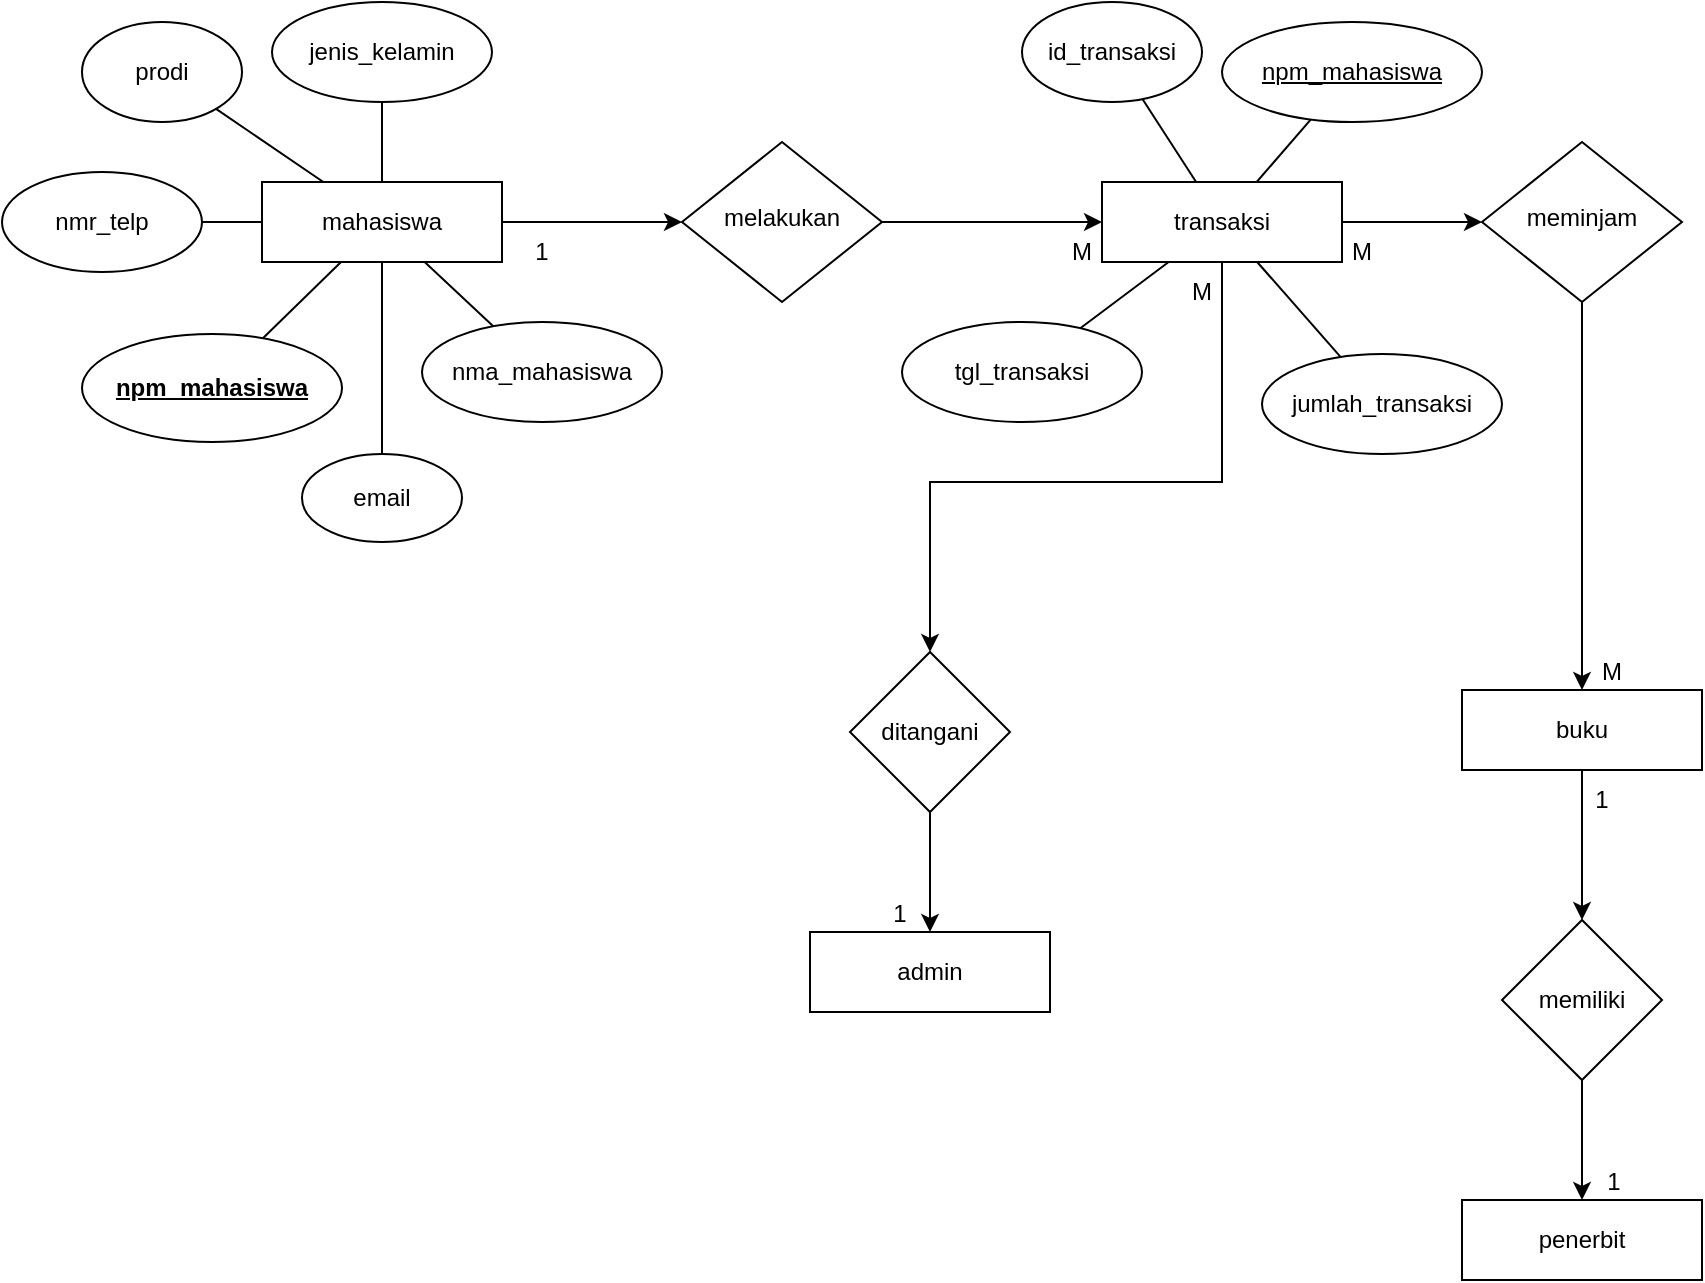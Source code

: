 <mxfile version="21.5.2" type="github">
  <diagram id="C5RBs43oDa-KdzZeNtuy" name="Page-1">
    <mxGraphModel dx="1927" dy="575" grid="1" gridSize="10" guides="1" tooltips="1" connect="1" arrows="1" fold="1" page="1" pageScale="1" pageWidth="827" pageHeight="1169" math="0" shadow="0">
      <root>
        <mxCell id="WIyWlLk6GJQsqaUBKTNV-0" />
        <mxCell id="WIyWlLk6GJQsqaUBKTNV-1" parent="WIyWlLk6GJQsqaUBKTNV-0" />
        <mxCell id="8coFRG28sYYlV24P8kFo-3" value="" style="edgeStyle=orthogonalEdgeStyle;rounded=0;orthogonalLoop=1;jettySize=auto;html=1;entryX=0;entryY=0.5;entryDx=0;entryDy=0;" edge="1" parent="WIyWlLk6GJQsqaUBKTNV-1" source="WIyWlLk6GJQsqaUBKTNV-3" target="WIyWlLk6GJQsqaUBKTNV-6">
          <mxGeometry relative="1" as="geometry">
            <mxPoint x="190" y="190" as="targetPoint" />
          </mxGeometry>
        </mxCell>
        <mxCell id="8coFRG28sYYlV24P8kFo-30" value="" style="rounded=0;orthogonalLoop=1;jettySize=auto;html=1;endArrow=none;endFill=0;" edge="1" parent="WIyWlLk6GJQsqaUBKTNV-1" source="WIyWlLk6GJQsqaUBKTNV-3" target="8coFRG28sYYlV24P8kFo-29">
          <mxGeometry relative="1" as="geometry" />
        </mxCell>
        <mxCell id="8coFRG28sYYlV24P8kFo-34" value="" style="rounded=0;orthogonalLoop=1;jettySize=auto;html=1;endArrow=none;endFill=0;" edge="1" parent="WIyWlLk6GJQsqaUBKTNV-1" source="WIyWlLk6GJQsqaUBKTNV-3" target="8coFRG28sYYlV24P8kFo-33">
          <mxGeometry relative="1" as="geometry" />
        </mxCell>
        <mxCell id="8coFRG28sYYlV24P8kFo-36" value="" style="rounded=0;orthogonalLoop=1;jettySize=auto;html=1;endArrow=none;endFill=0;" edge="1" parent="WIyWlLk6GJQsqaUBKTNV-1" source="WIyWlLk6GJQsqaUBKTNV-3" target="8coFRG28sYYlV24P8kFo-35">
          <mxGeometry relative="1" as="geometry" />
        </mxCell>
        <mxCell id="8coFRG28sYYlV24P8kFo-38" value="" style="rounded=0;orthogonalLoop=1;jettySize=auto;html=1;endArrow=none;endFill=0;" edge="1" parent="WIyWlLk6GJQsqaUBKTNV-1" source="WIyWlLk6GJQsqaUBKTNV-3" target="8coFRG28sYYlV24P8kFo-37">
          <mxGeometry relative="1" as="geometry" />
        </mxCell>
        <mxCell id="8coFRG28sYYlV24P8kFo-40" value="" style="edgeStyle=orthogonalEdgeStyle;rounded=0;orthogonalLoop=1;jettySize=auto;html=1;endArrow=none;endFill=0;" edge="1" parent="WIyWlLk6GJQsqaUBKTNV-1" source="WIyWlLk6GJQsqaUBKTNV-3" target="8coFRG28sYYlV24P8kFo-39">
          <mxGeometry relative="1" as="geometry" />
        </mxCell>
        <mxCell id="8coFRG28sYYlV24P8kFo-43" value="" style="rounded=0;orthogonalLoop=1;jettySize=auto;html=1;endArrow=none;endFill=0;" edge="1" parent="WIyWlLk6GJQsqaUBKTNV-1" source="WIyWlLk6GJQsqaUBKTNV-3" target="8coFRG28sYYlV24P8kFo-42">
          <mxGeometry relative="1" as="geometry" />
        </mxCell>
        <mxCell id="WIyWlLk6GJQsqaUBKTNV-3" value="mahasiswa" style="rounded=1;whiteSpace=wrap;html=1;fontSize=12;glass=0;strokeWidth=1;shadow=0;arcSize=0;" parent="WIyWlLk6GJQsqaUBKTNV-1" vertex="1">
          <mxGeometry x="20" y="170" width="120" height="40" as="geometry" />
        </mxCell>
        <mxCell id="8coFRG28sYYlV24P8kFo-2" value="" style="edgeStyle=orthogonalEdgeStyle;rounded=0;orthogonalLoop=1;jettySize=auto;html=1;" edge="1" parent="WIyWlLk6GJQsqaUBKTNV-1" source="WIyWlLk6GJQsqaUBKTNV-6" target="WIyWlLk6GJQsqaUBKTNV-7">
          <mxGeometry relative="1" as="geometry" />
        </mxCell>
        <mxCell id="WIyWlLk6GJQsqaUBKTNV-6" value="melakukan" style="rhombus;whiteSpace=wrap;html=1;shadow=0;fontFamily=Helvetica;fontSize=12;align=center;strokeWidth=1;spacing=6;spacingTop=-4;" parent="WIyWlLk6GJQsqaUBKTNV-1" vertex="1">
          <mxGeometry x="230" y="150" width="100" height="80" as="geometry" />
        </mxCell>
        <mxCell id="8coFRG28sYYlV24P8kFo-1" value="" style="edgeStyle=orthogonalEdgeStyle;rounded=0;orthogonalLoop=1;jettySize=auto;html=1;" edge="1" parent="WIyWlLk6GJQsqaUBKTNV-1" source="WIyWlLk6GJQsqaUBKTNV-7" target="WIyWlLk6GJQsqaUBKTNV-10">
          <mxGeometry relative="1" as="geometry" />
        </mxCell>
        <mxCell id="8coFRG28sYYlV24P8kFo-45" value="" style="rounded=0;orthogonalLoop=1;jettySize=auto;html=1;endArrow=none;endFill=0;" edge="1" parent="WIyWlLk6GJQsqaUBKTNV-1" source="WIyWlLk6GJQsqaUBKTNV-7" target="8coFRG28sYYlV24P8kFo-44">
          <mxGeometry relative="1" as="geometry" />
        </mxCell>
        <mxCell id="8coFRG28sYYlV24P8kFo-48" value="" style="rounded=0;orthogonalLoop=1;jettySize=auto;html=1;endArrow=none;endFill=0;" edge="1" parent="WIyWlLk6GJQsqaUBKTNV-1" source="WIyWlLk6GJQsqaUBKTNV-7" target="8coFRG28sYYlV24P8kFo-47">
          <mxGeometry relative="1" as="geometry" />
        </mxCell>
        <mxCell id="8coFRG28sYYlV24P8kFo-50" value="" style="rounded=0;orthogonalLoop=1;jettySize=auto;html=1;endArrow=none;endFill=0;" edge="1" parent="WIyWlLk6GJQsqaUBKTNV-1" source="WIyWlLk6GJQsqaUBKTNV-7" target="8coFRG28sYYlV24P8kFo-49">
          <mxGeometry relative="1" as="geometry" />
        </mxCell>
        <mxCell id="8coFRG28sYYlV24P8kFo-54" value="" style="rounded=0;orthogonalLoop=1;jettySize=auto;html=1;strokeColor=default;endArrow=none;endFill=0;" edge="1" parent="WIyWlLk6GJQsqaUBKTNV-1" source="WIyWlLk6GJQsqaUBKTNV-7" target="8coFRG28sYYlV24P8kFo-52">
          <mxGeometry relative="1" as="geometry" />
        </mxCell>
        <mxCell id="8coFRG28sYYlV24P8kFo-55" style="edgeStyle=orthogonalEdgeStyle;rounded=0;orthogonalLoop=1;jettySize=auto;html=1;entryX=0.5;entryY=0;entryDx=0;entryDy=0;" edge="1" parent="WIyWlLk6GJQsqaUBKTNV-1" source="WIyWlLk6GJQsqaUBKTNV-7" target="8coFRG28sYYlV24P8kFo-7">
          <mxGeometry relative="1" as="geometry">
            <Array as="points">
              <mxPoint x="500" y="320" />
              <mxPoint x="354" y="320" />
            </Array>
          </mxGeometry>
        </mxCell>
        <mxCell id="WIyWlLk6GJQsqaUBKTNV-7" value="transaksi" style="rounded=1;whiteSpace=wrap;html=1;fontSize=12;glass=0;strokeWidth=1;shadow=0;arcSize=0;" parent="WIyWlLk6GJQsqaUBKTNV-1" vertex="1">
          <mxGeometry x="440" y="170" width="120" height="40" as="geometry" />
        </mxCell>
        <mxCell id="8coFRG28sYYlV24P8kFo-4" value="" style="edgeStyle=orthogonalEdgeStyle;rounded=0;orthogonalLoop=1;jettySize=auto;html=1;" edge="1" parent="WIyWlLk6GJQsqaUBKTNV-1" source="WIyWlLk6GJQsqaUBKTNV-10" target="WIyWlLk6GJQsqaUBKTNV-12">
          <mxGeometry relative="1" as="geometry" />
        </mxCell>
        <mxCell id="WIyWlLk6GJQsqaUBKTNV-10" value="meminjam" style="rhombus;whiteSpace=wrap;html=1;shadow=0;fontFamily=Helvetica;fontSize=12;align=center;strokeWidth=1;spacing=6;spacingTop=-4;" parent="WIyWlLk6GJQsqaUBKTNV-1" vertex="1">
          <mxGeometry x="630" y="150" width="100" height="80" as="geometry" />
        </mxCell>
        <mxCell id="WIyWlLk6GJQsqaUBKTNV-11" value="penerbit" style="rounded=1;whiteSpace=wrap;html=1;fontSize=12;glass=0;strokeWidth=1;shadow=0;arcSize=0;" parent="WIyWlLk6GJQsqaUBKTNV-1" vertex="1">
          <mxGeometry x="620" y="679" width="120" height="40" as="geometry" />
        </mxCell>
        <mxCell id="8coFRG28sYYlV24P8kFo-10" value="" style="edgeStyle=orthogonalEdgeStyle;rounded=0;orthogonalLoop=1;jettySize=auto;html=1;exitX=0.5;exitY=1;exitDx=0;exitDy=0;" edge="1" parent="WIyWlLk6GJQsqaUBKTNV-1" source="WIyWlLk6GJQsqaUBKTNV-12" target="8coFRG28sYYlV24P8kFo-9">
          <mxGeometry relative="1" as="geometry">
            <mxPoint x="680" y="444" as="sourcePoint" />
            <Array as="points" />
          </mxGeometry>
        </mxCell>
        <mxCell id="WIyWlLk6GJQsqaUBKTNV-12" value="buku" style="rounded=1;whiteSpace=wrap;html=1;fontSize=12;glass=0;strokeWidth=1;shadow=0;arcSize=0;" parent="WIyWlLk6GJQsqaUBKTNV-1" vertex="1">
          <mxGeometry x="620" y="424" width="120" height="40" as="geometry" />
        </mxCell>
        <mxCell id="8coFRG28sYYlV24P8kFo-13" value="" style="edgeStyle=orthogonalEdgeStyle;rounded=0;orthogonalLoop=1;jettySize=auto;html=1;" edge="1" parent="WIyWlLk6GJQsqaUBKTNV-1" source="8coFRG28sYYlV24P8kFo-7" target="8coFRG28sYYlV24P8kFo-12">
          <mxGeometry relative="1" as="geometry" />
        </mxCell>
        <mxCell id="8coFRG28sYYlV24P8kFo-7" value="ditangani" style="rhombus;whiteSpace=wrap;html=1;rounded=1;glass=0;strokeWidth=1;shadow=0;arcSize=0;" vertex="1" parent="WIyWlLk6GJQsqaUBKTNV-1">
          <mxGeometry x="314" y="405" width="80" height="80" as="geometry" />
        </mxCell>
        <mxCell id="8coFRG28sYYlV24P8kFo-11" value="" style="edgeStyle=orthogonalEdgeStyle;rounded=0;orthogonalLoop=1;jettySize=auto;html=1;" edge="1" parent="WIyWlLk6GJQsqaUBKTNV-1" source="8coFRG28sYYlV24P8kFo-9" target="WIyWlLk6GJQsqaUBKTNV-11">
          <mxGeometry relative="1" as="geometry" />
        </mxCell>
        <mxCell id="8coFRG28sYYlV24P8kFo-9" value="memiliki" style="rhombus;whiteSpace=wrap;html=1;rounded=1;glass=0;strokeWidth=1;shadow=0;arcSize=0;" vertex="1" parent="WIyWlLk6GJQsqaUBKTNV-1">
          <mxGeometry x="640" y="539" width="80" height="80" as="geometry" />
        </mxCell>
        <mxCell id="8coFRG28sYYlV24P8kFo-12" value="admin" style="whiteSpace=wrap;html=1;rounded=1;glass=0;strokeWidth=1;shadow=0;arcSize=0;" vertex="1" parent="WIyWlLk6GJQsqaUBKTNV-1">
          <mxGeometry x="294" y="545" width="120" height="40" as="geometry" />
        </mxCell>
        <mxCell id="8coFRG28sYYlV24P8kFo-16" value="1" style="text;html=1;strokeColor=none;fillColor=none;align=center;verticalAlign=middle;whiteSpace=wrap;rounded=0;" vertex="1" parent="WIyWlLk6GJQsqaUBKTNV-1">
          <mxGeometry x="130" y="190" width="60" height="30" as="geometry" />
        </mxCell>
        <mxCell id="8coFRG28sYYlV24P8kFo-17" value="M" style="text;html=1;strokeColor=none;fillColor=none;align=center;verticalAlign=middle;whiteSpace=wrap;rounded=0;" vertex="1" parent="WIyWlLk6GJQsqaUBKTNV-1">
          <mxGeometry x="400" y="190" width="60" height="30" as="geometry" />
        </mxCell>
        <mxCell id="8coFRG28sYYlV24P8kFo-19" value="M" style="text;html=1;strokeColor=none;fillColor=none;align=center;verticalAlign=middle;whiteSpace=wrap;rounded=0;" vertex="1" parent="WIyWlLk6GJQsqaUBKTNV-1">
          <mxGeometry x="540" y="190" width="60" height="30" as="geometry" />
        </mxCell>
        <mxCell id="8coFRG28sYYlV24P8kFo-20" value="M" style="text;html=1;strokeColor=none;fillColor=none;align=center;verticalAlign=middle;whiteSpace=wrap;rounded=0;" vertex="1" parent="WIyWlLk6GJQsqaUBKTNV-1">
          <mxGeometry x="665" y="400" width="60" height="30" as="geometry" />
        </mxCell>
        <mxCell id="8coFRG28sYYlV24P8kFo-21" value="1" style="text;html=1;strokeColor=none;fillColor=none;align=center;verticalAlign=middle;whiteSpace=wrap;rounded=0;" vertex="1" parent="WIyWlLk6GJQsqaUBKTNV-1">
          <mxGeometry x="666" y="655" width="60" height="30" as="geometry" />
        </mxCell>
        <mxCell id="8coFRG28sYYlV24P8kFo-22" value="M" style="text;html=1;strokeColor=none;fillColor=none;align=center;verticalAlign=middle;whiteSpace=wrap;rounded=0;" vertex="1" parent="WIyWlLk6GJQsqaUBKTNV-1">
          <mxGeometry x="460" y="210" width="60" height="30" as="geometry" />
        </mxCell>
        <mxCell id="8coFRG28sYYlV24P8kFo-23" value="1" style="text;html=1;strokeColor=none;fillColor=none;align=center;verticalAlign=middle;whiteSpace=wrap;rounded=0;" vertex="1" parent="WIyWlLk6GJQsqaUBKTNV-1">
          <mxGeometry x="660" y="464" width="60" height="30" as="geometry" />
        </mxCell>
        <mxCell id="8coFRG28sYYlV24P8kFo-24" value="1" style="text;html=1;strokeColor=none;fillColor=none;align=center;verticalAlign=middle;whiteSpace=wrap;rounded=0;" vertex="1" parent="WIyWlLk6GJQsqaUBKTNV-1">
          <mxGeometry x="309" y="521" width="60" height="30" as="geometry" />
        </mxCell>
        <mxCell id="8coFRG28sYYlV24P8kFo-29" value="&lt;b&gt;&lt;u&gt;npm_mahasiswa&lt;/u&gt;&lt;/b&gt;" style="ellipse;whiteSpace=wrap;html=1;rounded=1;glass=0;strokeWidth=1;shadow=0;arcSize=0;" vertex="1" parent="WIyWlLk6GJQsqaUBKTNV-1">
          <mxGeometry x="-70" y="246" width="130" height="54" as="geometry" />
        </mxCell>
        <mxCell id="8coFRG28sYYlV24P8kFo-33" value="nma_mahasiswa" style="ellipse;whiteSpace=wrap;html=1;rounded=1;glass=0;strokeWidth=1;shadow=0;arcSize=0;" vertex="1" parent="WIyWlLk6GJQsqaUBKTNV-1">
          <mxGeometry x="100" y="240" width="120" height="50" as="geometry" />
        </mxCell>
        <mxCell id="8coFRG28sYYlV24P8kFo-35" value="prodi" style="ellipse;whiteSpace=wrap;html=1;rounded=1;glass=0;strokeWidth=1;shadow=0;arcSize=0;" vertex="1" parent="WIyWlLk6GJQsqaUBKTNV-1">
          <mxGeometry x="-70" y="90" width="80" height="50" as="geometry" />
        </mxCell>
        <mxCell id="8coFRG28sYYlV24P8kFo-37" value="jenis_kelamin" style="ellipse;whiteSpace=wrap;html=1;rounded=1;glass=0;strokeWidth=1;shadow=0;arcSize=0;" vertex="1" parent="WIyWlLk6GJQsqaUBKTNV-1">
          <mxGeometry x="25" y="80" width="110" height="50" as="geometry" />
        </mxCell>
        <mxCell id="8coFRG28sYYlV24P8kFo-39" value="nmr_telp" style="ellipse;whiteSpace=wrap;html=1;rounded=1;glass=0;strokeWidth=1;shadow=0;arcSize=0;" vertex="1" parent="WIyWlLk6GJQsqaUBKTNV-1">
          <mxGeometry x="-110" y="165" width="100" height="50" as="geometry" />
        </mxCell>
        <mxCell id="8coFRG28sYYlV24P8kFo-42" value="email" style="ellipse;whiteSpace=wrap;html=1;" vertex="1" parent="WIyWlLk6GJQsqaUBKTNV-1">
          <mxGeometry x="40" y="306" width="80" height="44" as="geometry" />
        </mxCell>
        <mxCell id="8coFRG28sYYlV24P8kFo-44" value="id_transaksi" style="ellipse;whiteSpace=wrap;html=1;rounded=1;glass=0;strokeWidth=1;shadow=0;arcSize=0;" vertex="1" parent="WIyWlLk6GJQsqaUBKTNV-1">
          <mxGeometry x="400" y="80" width="90" height="50" as="geometry" />
        </mxCell>
        <mxCell id="8coFRG28sYYlV24P8kFo-47" value="tgl_transaksi" style="ellipse;whiteSpace=wrap;html=1;" vertex="1" parent="WIyWlLk6GJQsqaUBKTNV-1">
          <mxGeometry x="340" y="240" width="120" height="50" as="geometry" />
        </mxCell>
        <mxCell id="8coFRG28sYYlV24P8kFo-49" value="&lt;u&gt;npm_mahasiswa&lt;/u&gt;" style="ellipse;whiteSpace=wrap;html=1;" vertex="1" parent="WIyWlLk6GJQsqaUBKTNV-1">
          <mxGeometry x="500" y="90" width="130" height="50" as="geometry" />
        </mxCell>
        <mxCell id="8coFRG28sYYlV24P8kFo-52" value="jumlah_transaksi" style="ellipse;whiteSpace=wrap;html=1;" vertex="1" parent="WIyWlLk6GJQsqaUBKTNV-1">
          <mxGeometry x="520" y="256" width="120" height="50" as="geometry" />
        </mxCell>
      </root>
    </mxGraphModel>
  </diagram>
</mxfile>
